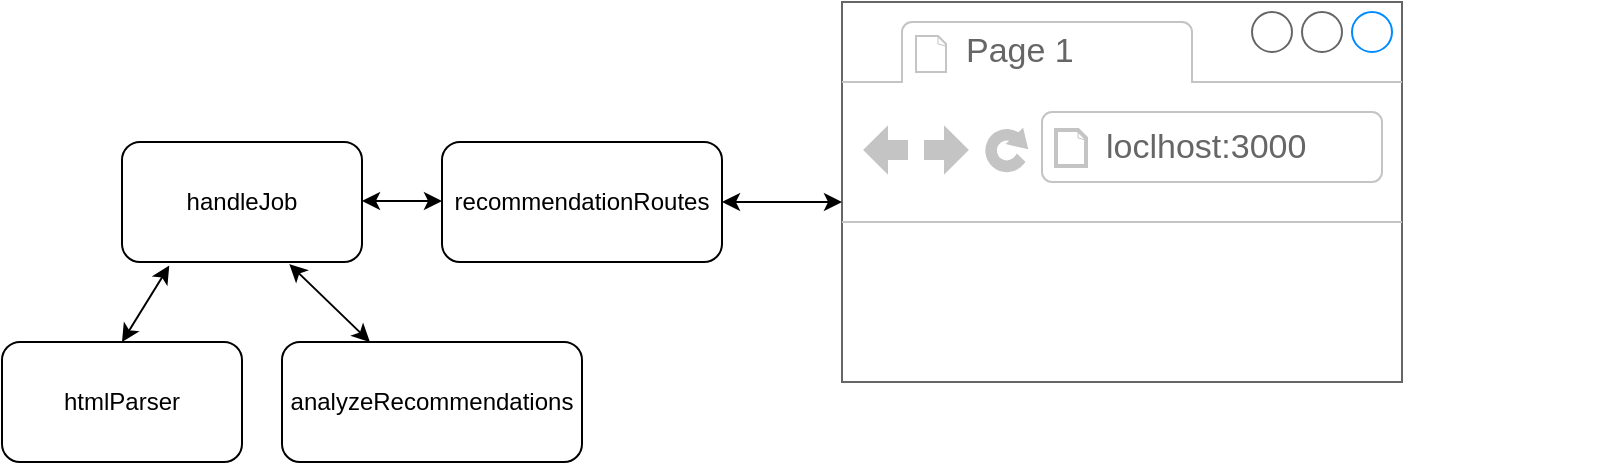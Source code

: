 <mxfile version="13.6.2" type="github">
  <diagram id="C5RBs43oDa-KdzZeNtuy" name="Page-1">
    <mxGraphModel dx="1038" dy="580" grid="1" gridSize="10" guides="1" tooltips="1" connect="1" arrows="1" fold="1" page="1" pageScale="1" pageWidth="827" pageHeight="1169" math="0" shadow="0">
      <root>
        <mxCell id="WIyWlLk6GJQsqaUBKTNV-0" />
        <mxCell id="WIyWlLk6GJQsqaUBKTNV-1" parent="WIyWlLk6GJQsqaUBKTNV-0" />
        <mxCell id="Nr9l5buOe-Yw5wk9gCra-0" value="" style="strokeWidth=1;shadow=0;dashed=0;align=center;html=1;shape=mxgraph.mockup.containers.browserWindow;rSize=0;strokeColor=#666666;strokeColor2=#008cff;strokeColor3=#c4c4c4;mainText=,;recursiveResize=0;" vertex="1" parent="WIyWlLk6GJQsqaUBKTNV-1">
          <mxGeometry x="570" y="10" width="280" height="190" as="geometry" />
        </mxCell>
        <mxCell id="Nr9l5buOe-Yw5wk9gCra-1" value="Page 1" style="strokeWidth=1;shadow=0;dashed=0;align=center;html=1;shape=mxgraph.mockup.containers.anchor;fontSize=17;fontColor=#666666;align=left;" vertex="1" parent="Nr9l5buOe-Yw5wk9gCra-0">
          <mxGeometry x="60" y="12" width="110" height="26" as="geometry" />
        </mxCell>
        <mxCell id="Nr9l5buOe-Yw5wk9gCra-2" value="loclhost:3000" style="strokeWidth=1;shadow=0;dashed=0;align=center;html=1;shape=mxgraph.mockup.containers.anchor;rSize=0;fontSize=17;fontColor=#666666;align=left;" vertex="1" parent="Nr9l5buOe-Yw5wk9gCra-0">
          <mxGeometry x="130" y="60" width="250" height="26" as="geometry" />
        </mxCell>
        <mxCell id="Nr9l5buOe-Yw5wk9gCra-7" value="recommendationRoutes" style="rounded=1;whiteSpace=wrap;html=1;" vertex="1" parent="WIyWlLk6GJQsqaUBKTNV-1">
          <mxGeometry x="370" y="80" width="140" height="60" as="geometry" />
        </mxCell>
        <mxCell id="Nr9l5buOe-Yw5wk9gCra-8" value="" style="endArrow=classic;startArrow=classic;html=1;" edge="1" parent="WIyWlLk6GJQsqaUBKTNV-1">
          <mxGeometry width="50" height="50" relative="1" as="geometry">
            <mxPoint x="510" y="110" as="sourcePoint" />
            <mxPoint x="570" y="110" as="targetPoint" />
          </mxGeometry>
        </mxCell>
        <mxCell id="Nr9l5buOe-Yw5wk9gCra-9" value="handleJob" style="rounded=1;whiteSpace=wrap;html=1;" vertex="1" parent="WIyWlLk6GJQsqaUBKTNV-1">
          <mxGeometry x="210" y="80" width="120" height="60" as="geometry" />
        </mxCell>
        <mxCell id="Nr9l5buOe-Yw5wk9gCra-10" value="" style="endArrow=classic;startArrow=classic;html=1;exitX=1;exitY=0.5;exitDx=0;exitDy=0;entryX=0;entryY=0.5;entryDx=0;entryDy=0;" edge="1" parent="WIyWlLk6GJQsqaUBKTNV-1">
          <mxGeometry width="50" height="50" relative="1" as="geometry">
            <mxPoint x="330" y="109.5" as="sourcePoint" />
            <mxPoint x="370" y="109.5" as="targetPoint" />
          </mxGeometry>
        </mxCell>
        <mxCell id="Nr9l5buOe-Yw5wk9gCra-11" value="htmlParser" style="rounded=1;whiteSpace=wrap;html=1;" vertex="1" parent="WIyWlLk6GJQsqaUBKTNV-1">
          <mxGeometry x="150" y="180" width="120" height="60" as="geometry" />
        </mxCell>
        <mxCell id="Nr9l5buOe-Yw5wk9gCra-12" value="analyzeRecommendations" style="rounded=1;whiteSpace=wrap;html=1;" vertex="1" parent="WIyWlLk6GJQsqaUBKTNV-1">
          <mxGeometry x="290" y="180" width="150" height="60" as="geometry" />
        </mxCell>
        <mxCell id="Nr9l5buOe-Yw5wk9gCra-13" value="" style="endArrow=classic;startArrow=classic;html=1;entryX=0.197;entryY=1.03;entryDx=0;entryDy=0;entryPerimeter=0;exitX=0.5;exitY=0;exitDx=0;exitDy=0;" edge="1" parent="WIyWlLk6GJQsqaUBKTNV-1" source="Nr9l5buOe-Yw5wk9gCra-11" target="Nr9l5buOe-Yw5wk9gCra-9">
          <mxGeometry width="50" height="50" relative="1" as="geometry">
            <mxPoint x="390" y="320" as="sourcePoint" />
            <mxPoint x="440" y="270" as="targetPoint" />
          </mxGeometry>
        </mxCell>
        <mxCell id="Nr9l5buOe-Yw5wk9gCra-14" value="" style="endArrow=classic;startArrow=classic;html=1;entryX=0.697;entryY=1.017;entryDx=0;entryDy=0;entryPerimeter=0;" edge="1" parent="WIyWlLk6GJQsqaUBKTNV-1" source="Nr9l5buOe-Yw5wk9gCra-12" target="Nr9l5buOe-Yw5wk9gCra-9">
          <mxGeometry width="50" height="50" relative="1" as="geometry">
            <mxPoint x="140" y="170" as="sourcePoint" />
            <mxPoint x="213.64" y="121.8" as="targetPoint" />
          </mxGeometry>
        </mxCell>
      </root>
    </mxGraphModel>
  </diagram>
</mxfile>
